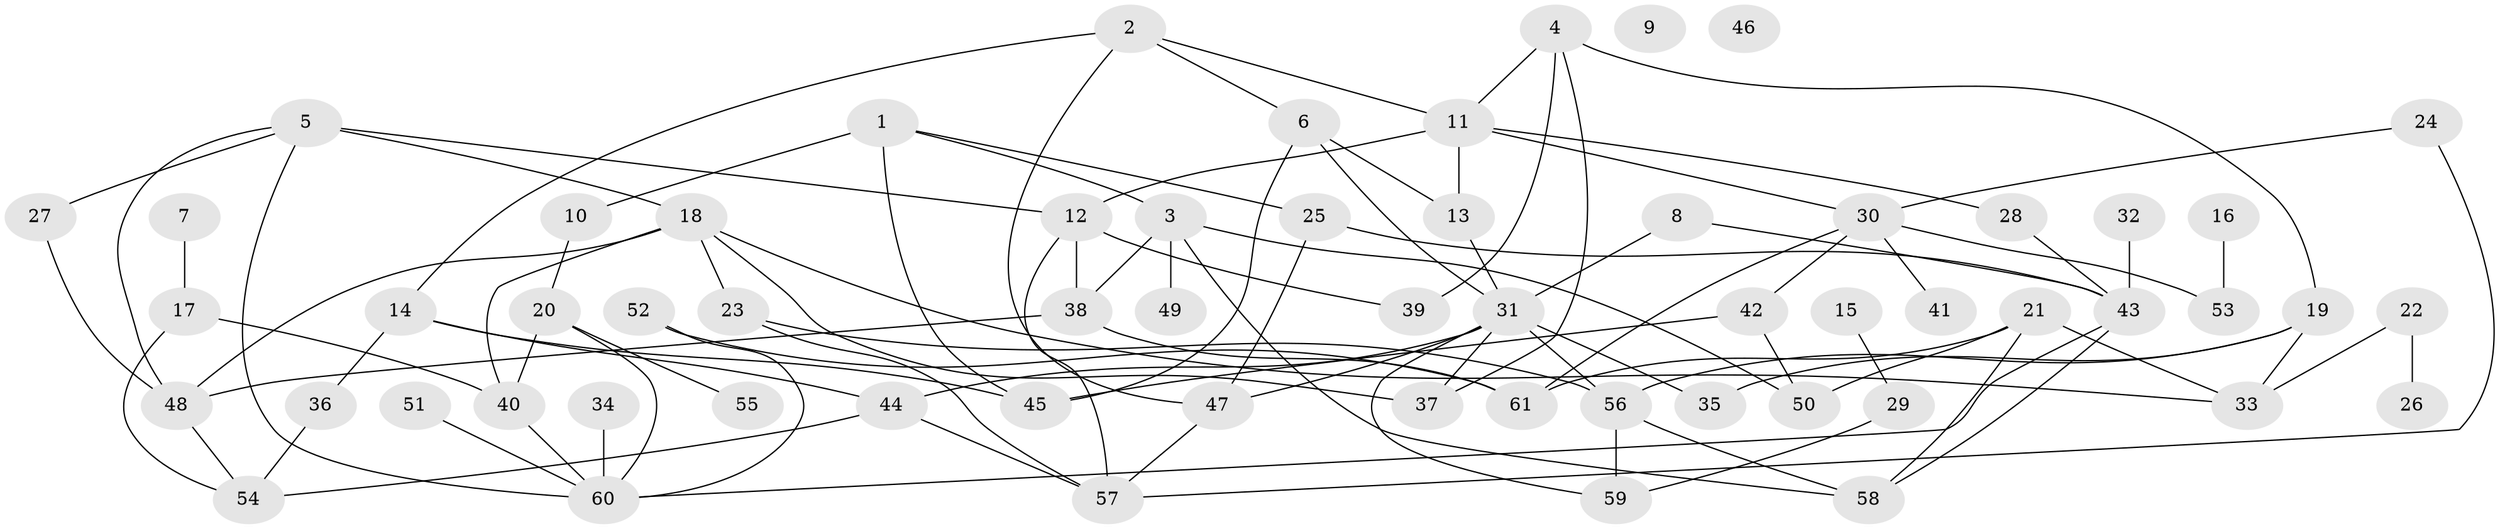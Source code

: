 // coarse degree distribution, {4: 0.24390243902439024, 8: 0.024390243902439025, 5: 0.0975609756097561, 10: 0.024390243902439025, 2: 0.17073170731707318, 9: 0.024390243902439025, 1: 0.24390243902439024, 3: 0.0975609756097561, 6: 0.04878048780487805, 7: 0.024390243902439025}
// Generated by graph-tools (version 1.1) at 2025/48/03/04/25 22:48:10]
// undirected, 61 vertices, 98 edges
graph export_dot {
  node [color=gray90,style=filled];
  1;
  2;
  3;
  4;
  5;
  6;
  7;
  8;
  9;
  10;
  11;
  12;
  13;
  14;
  15;
  16;
  17;
  18;
  19;
  20;
  21;
  22;
  23;
  24;
  25;
  26;
  27;
  28;
  29;
  30;
  31;
  32;
  33;
  34;
  35;
  36;
  37;
  38;
  39;
  40;
  41;
  42;
  43;
  44;
  45;
  46;
  47;
  48;
  49;
  50;
  51;
  52;
  53;
  54;
  55;
  56;
  57;
  58;
  59;
  60;
  61;
  1 -- 3;
  1 -- 10;
  1 -- 25;
  1 -- 45;
  2 -- 6;
  2 -- 11;
  2 -- 14;
  2 -- 47;
  3 -- 38;
  3 -- 49;
  3 -- 50;
  3 -- 58;
  4 -- 11;
  4 -- 19;
  4 -- 37;
  4 -- 39;
  5 -- 12;
  5 -- 18;
  5 -- 27;
  5 -- 48;
  5 -- 60;
  6 -- 13;
  6 -- 31;
  6 -- 45;
  7 -- 17;
  8 -- 31;
  8 -- 43;
  10 -- 20;
  11 -- 12;
  11 -- 13;
  11 -- 28;
  11 -- 30;
  12 -- 38;
  12 -- 39;
  12 -- 57;
  13 -- 31;
  14 -- 36;
  14 -- 44;
  14 -- 45;
  15 -- 29;
  16 -- 53;
  17 -- 40;
  17 -- 54;
  18 -- 23;
  18 -- 33;
  18 -- 37;
  18 -- 40;
  18 -- 48;
  19 -- 33;
  19 -- 35;
  19 -- 56;
  20 -- 40;
  20 -- 55;
  20 -- 60;
  21 -- 33;
  21 -- 50;
  21 -- 58;
  21 -- 61;
  22 -- 26;
  22 -- 33;
  23 -- 56;
  23 -- 57;
  24 -- 30;
  24 -- 57;
  25 -- 43;
  25 -- 47;
  27 -- 48;
  28 -- 43;
  29 -- 59;
  30 -- 41;
  30 -- 42;
  30 -- 53;
  30 -- 61;
  31 -- 35;
  31 -- 37;
  31 -- 44;
  31 -- 47;
  31 -- 56;
  31 -- 59;
  32 -- 43;
  34 -- 60;
  36 -- 54;
  38 -- 48;
  38 -- 61;
  40 -- 60;
  42 -- 45;
  42 -- 50;
  43 -- 58;
  43 -- 60;
  44 -- 54;
  44 -- 57;
  47 -- 57;
  48 -- 54;
  51 -- 60;
  52 -- 60;
  52 -- 61;
  56 -- 58;
  56 -- 59;
}

